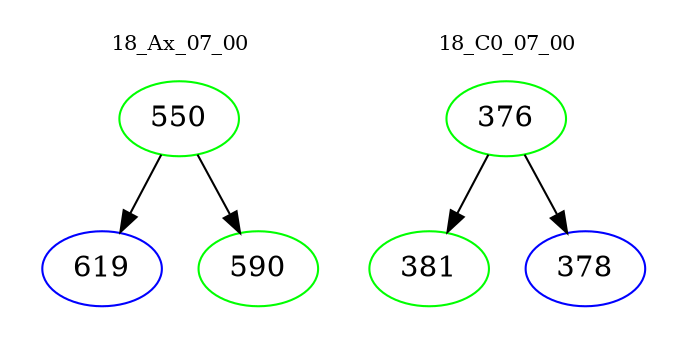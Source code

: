 digraph{
subgraph cluster_0 {
color = white
label = "18_Ax_07_00";
fontsize=10;
T0_550 [label="550", color="green"]
T0_550 -> T0_619 [color="black"]
T0_619 [label="619", color="blue"]
T0_550 -> T0_590 [color="black"]
T0_590 [label="590", color="green"]
}
subgraph cluster_1 {
color = white
label = "18_C0_07_00";
fontsize=10;
T1_376 [label="376", color="green"]
T1_376 -> T1_381 [color="black"]
T1_381 [label="381", color="green"]
T1_376 -> T1_378 [color="black"]
T1_378 [label="378", color="blue"]
}
}
